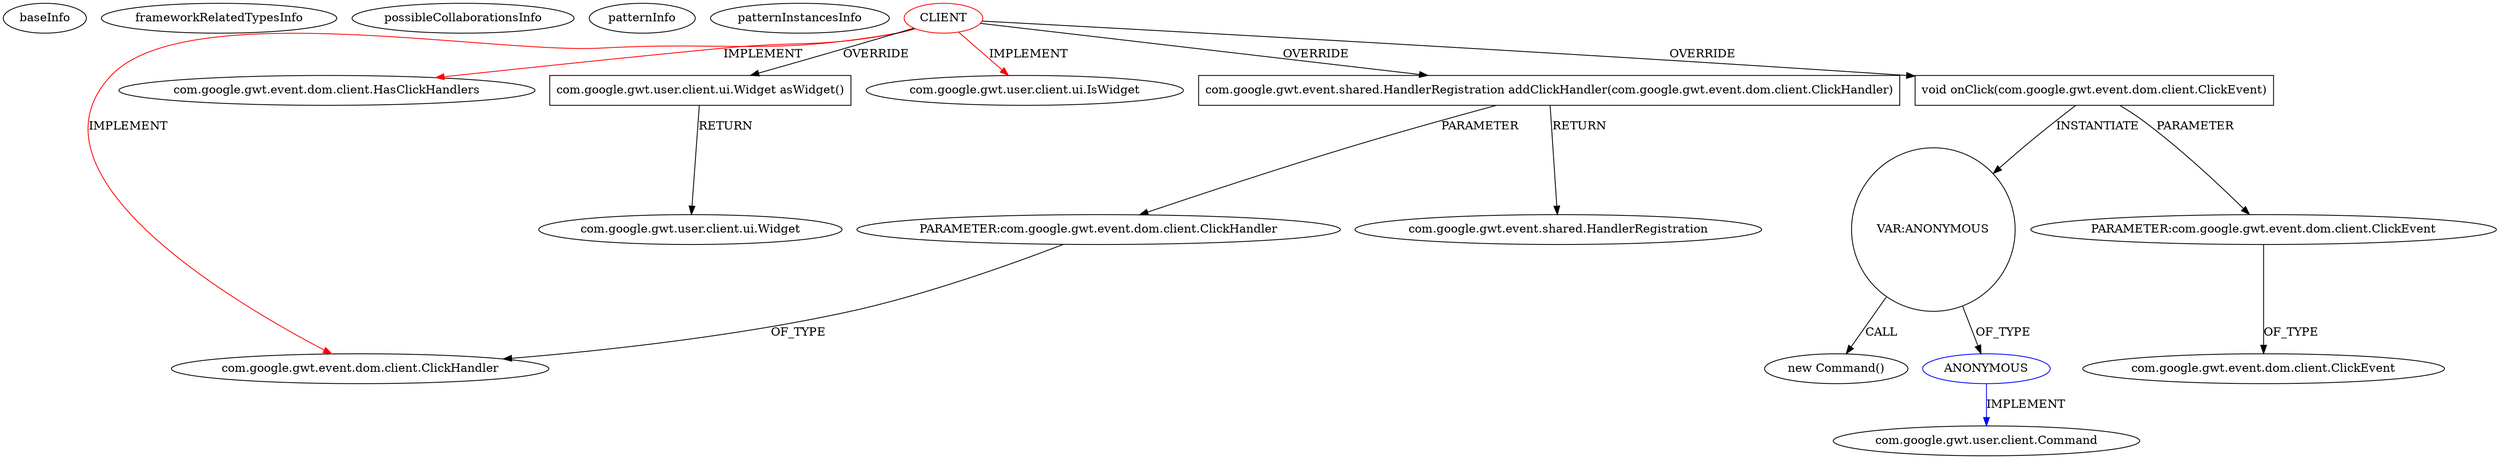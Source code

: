 digraph {
baseInfo[graphId=828,category="pattern",isAnonymous=false,possibleRelation=true]
frameworkRelatedTypesInfo[0="com.google.gwt.event.dom.client.HasClickHandlers",1="com.google.gwt.user.client.ui.IsWidget",2="com.google.gwt.event.dom.client.ClickHandler"]
possibleCollaborationsInfo[0="828~INSTANTIATION-OVERRIDING_METHOD_DECLARATION-~com.google.gwt.event.dom.client.HasClickHandlers com.google.gwt.user.client.ui.IsWidget com.google.gwt.event.dom.client.ClickHandler ~com.google.gwt.user.client.Command ~false~true"]
patternInfo[frequency=2.0,patternRootClient=0]
patternInstancesInfo[0="dapicard-gwt-surface~/dapicard-gwt-surface/gwt-surface-master/gwt-surface/src/main/java/com/axeiya/gwt/surface/client/control/AbstractButtonControl.java~AbstractButtonControl~1187",1="dapicard-gwt-surface~/dapicard-gwt-surface/gwt-surface-master/gwt-surface/src/main/java/com/axeiya/gwt/surface/client/control/AbstractToggleControl.java~AbstractToggleControl~1190"]
15[label="PARAMETER:com.google.gwt.event.dom.client.ClickHandler",vertexType="PARAMETER_DECLARATION",isFrameworkType=false]
2[label="com.google.gwt.event.dom.client.ClickHandler",vertexType="FRAMEWORK_INTERFACE_TYPE",isFrameworkType=false]
0[label="CLIENT",vertexType="ROOT_CLIENT_CLASS_DECLARATION",isFrameworkType=false,color=red]
1[label="com.google.gwt.event.dom.client.HasClickHandlers",vertexType="FRAMEWORK_INTERFACE_TYPE",isFrameworkType=false]
11[label="com.google.gwt.user.client.ui.Widget asWidget()",vertexType="OVERRIDING_METHOD_DECLARATION",isFrameworkType=false,shape=box]
3[label="com.google.gwt.user.client.ui.IsWidget",vertexType="FRAMEWORK_INTERFACE_TYPE",isFrameworkType=false]
13[label="com.google.gwt.event.shared.HandlerRegistration addClickHandler(com.google.gwt.event.dom.client.ClickHandler)",vertexType="OVERRIDING_METHOD_DECLARATION",isFrameworkType=false,shape=box]
14[label="com.google.gwt.event.shared.HandlerRegistration",vertexType="FRAMEWORK_INTERFACE_TYPE",isFrameworkType=false]
12[label="com.google.gwt.user.client.ui.Widget",vertexType="FRAMEWORK_CLASS_TYPE",isFrameworkType=false]
4[label="void onClick(com.google.gwt.event.dom.client.ClickEvent)",vertexType="OVERRIDING_METHOD_DECLARATION",isFrameworkType=false,shape=box]
8[label="VAR:ANONYMOUS",vertexType="VARIABLE_EXPRESION",isFrameworkType=false,shape=circle]
7[label="new Command()",vertexType="CONSTRUCTOR_CALL",isFrameworkType=false]
9[label="ANONYMOUS",vertexType="REFERENCE_ANONYMOUS_DECLARATION",isFrameworkType=false,color=blue]
5[label="PARAMETER:com.google.gwt.event.dom.client.ClickEvent",vertexType="PARAMETER_DECLARATION",isFrameworkType=false]
6[label="com.google.gwt.event.dom.client.ClickEvent",vertexType="FRAMEWORK_CLASS_TYPE",isFrameworkType=false]
10[label="com.google.gwt.user.client.Command",vertexType="FRAMEWORK_INTERFACE_TYPE",isFrameworkType=false]
13->15[label="PARAMETER"]
8->9[label="OF_TYPE"]
4->5[label="PARAMETER"]
0->1[label="IMPLEMENT",color=red]
0->4[label="OVERRIDE"]
0->11[label="OVERRIDE"]
11->12[label="RETURN"]
8->7[label="CALL"]
15->2[label="OF_TYPE"]
5->6[label="OF_TYPE"]
0->3[label="IMPLEMENT",color=red]
0->2[label="IMPLEMENT",color=red]
9->10[label="IMPLEMENT",color=blue]
4->8[label="INSTANTIATE"]
0->13[label="OVERRIDE"]
13->14[label="RETURN"]
}
